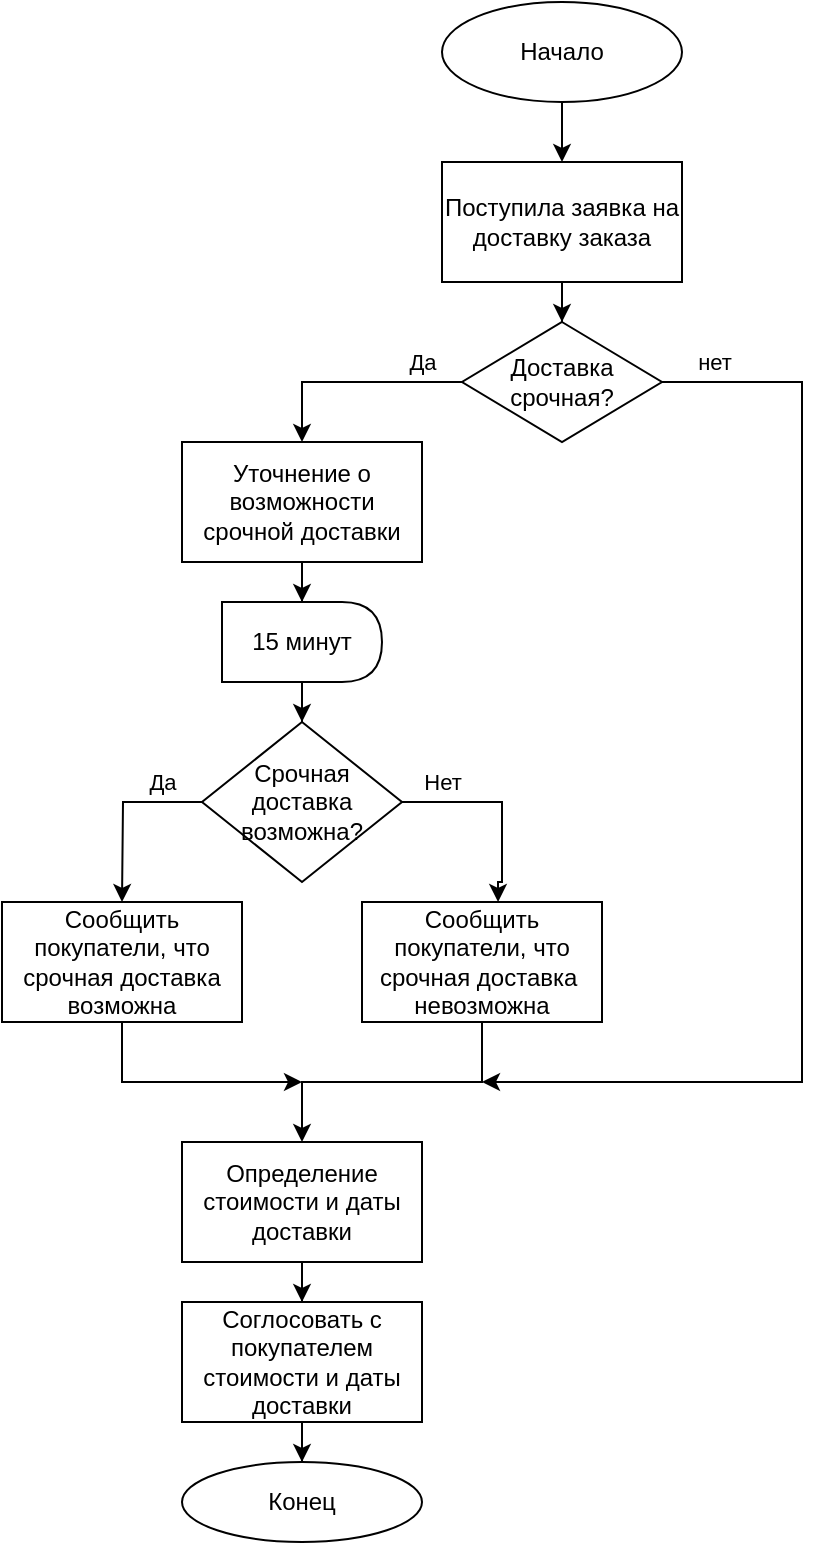 <mxfile version="22.1.2" type="device">
  <diagram name="Страница — 1" id="UMzArCzicO5cSH3aOGD1">
    <mxGraphModel dx="1098" dy="820" grid="1" gridSize="10" guides="1" tooltips="1" connect="1" arrows="1" fold="1" page="1" pageScale="1" pageWidth="827" pageHeight="1169" math="0" shadow="0">
      <root>
        <mxCell id="0" />
        <mxCell id="1" parent="0" />
        <mxCell id="-Dqo814arQrB2Q1VZ7Oq-10" style="edgeStyle=orthogonalEdgeStyle;rounded=0;orthogonalLoop=1;jettySize=auto;html=1;entryX=0.5;entryY=0;entryDx=0;entryDy=0;" edge="1" parent="1" source="-Dqo814arQrB2Q1VZ7Oq-1" target="-Dqo814arQrB2Q1VZ7Oq-3">
          <mxGeometry relative="1" as="geometry" />
        </mxCell>
        <mxCell id="-Dqo814arQrB2Q1VZ7Oq-1" value="Начало" style="ellipse;whiteSpace=wrap;html=1;" vertex="1" parent="1">
          <mxGeometry x="370" y="100" width="120" height="50" as="geometry" />
        </mxCell>
        <mxCell id="-Dqo814arQrB2Q1VZ7Oq-11" style="edgeStyle=orthogonalEdgeStyle;rounded=0;orthogonalLoop=1;jettySize=auto;html=1;" edge="1" parent="1" source="-Dqo814arQrB2Q1VZ7Oq-3" target="-Dqo814arQrB2Q1VZ7Oq-4">
          <mxGeometry relative="1" as="geometry" />
        </mxCell>
        <mxCell id="-Dqo814arQrB2Q1VZ7Oq-3" value="Поступила заявка на доставку заказа" style="rounded=0;whiteSpace=wrap;html=1;" vertex="1" parent="1">
          <mxGeometry x="370" y="180" width="120" height="60" as="geometry" />
        </mxCell>
        <mxCell id="-Dqo814arQrB2Q1VZ7Oq-12" style="edgeStyle=orthogonalEdgeStyle;rounded=0;orthogonalLoop=1;jettySize=auto;html=1;entryX=0.5;entryY=0;entryDx=0;entryDy=0;" edge="1" parent="1" source="-Dqo814arQrB2Q1VZ7Oq-4" target="-Dqo814arQrB2Q1VZ7Oq-5">
          <mxGeometry relative="1" as="geometry" />
        </mxCell>
        <mxCell id="-Dqo814arQrB2Q1VZ7Oq-26" value="Да" style="edgeLabel;html=1;align=center;verticalAlign=middle;resizable=0;points=[];" vertex="1" connectable="0" parent="-Dqo814arQrB2Q1VZ7Oq-12">
          <mxGeometry x="-0.273" relative="1" as="geometry">
            <mxPoint x="20" y="-10" as="offset" />
          </mxGeometry>
        </mxCell>
        <mxCell id="-Dqo814arQrB2Q1VZ7Oq-24" style="edgeStyle=orthogonalEdgeStyle;rounded=0;orthogonalLoop=1;jettySize=auto;html=1;" edge="1" parent="1" source="-Dqo814arQrB2Q1VZ7Oq-4">
          <mxGeometry relative="1" as="geometry">
            <mxPoint x="390" y="640" as="targetPoint" />
            <Array as="points">
              <mxPoint x="550" y="290" />
              <mxPoint x="550" y="640" />
            </Array>
          </mxGeometry>
        </mxCell>
        <mxCell id="-Dqo814arQrB2Q1VZ7Oq-25" value="нет" style="edgeLabel;html=1;align=center;verticalAlign=middle;resizable=0;points=[];" vertex="1" connectable="0" parent="-Dqo814arQrB2Q1VZ7Oq-24">
          <mxGeometry x="-0.898" y="-1" relative="1" as="geometry">
            <mxPoint x="-4" y="-11" as="offset" />
          </mxGeometry>
        </mxCell>
        <mxCell id="-Dqo814arQrB2Q1VZ7Oq-4" value="Доставка срочная?" style="rhombus;whiteSpace=wrap;html=1;" vertex="1" parent="1">
          <mxGeometry x="380" y="260" width="100" height="60" as="geometry" />
        </mxCell>
        <mxCell id="-Dqo814arQrB2Q1VZ7Oq-13" style="edgeStyle=orthogonalEdgeStyle;rounded=0;orthogonalLoop=1;jettySize=auto;html=1;" edge="1" parent="1" source="-Dqo814arQrB2Q1VZ7Oq-5" target="-Dqo814arQrB2Q1VZ7Oq-6">
          <mxGeometry relative="1" as="geometry" />
        </mxCell>
        <mxCell id="-Dqo814arQrB2Q1VZ7Oq-5" value="Уточнение о возможности срочной доставки" style="rounded=0;whiteSpace=wrap;html=1;" vertex="1" parent="1">
          <mxGeometry x="240" y="320" width="120" height="60" as="geometry" />
        </mxCell>
        <mxCell id="-Dqo814arQrB2Q1VZ7Oq-14" style="edgeStyle=orthogonalEdgeStyle;rounded=0;orthogonalLoop=1;jettySize=auto;html=1;" edge="1" parent="1" source="-Dqo814arQrB2Q1VZ7Oq-6" target="-Dqo814arQrB2Q1VZ7Oq-7">
          <mxGeometry relative="1" as="geometry" />
        </mxCell>
        <mxCell id="-Dqo814arQrB2Q1VZ7Oq-6" value="15 минут" style="shape=delay;whiteSpace=wrap;html=1;" vertex="1" parent="1">
          <mxGeometry x="260" y="400" width="80" height="40" as="geometry" />
        </mxCell>
        <mxCell id="-Dqo814arQrB2Q1VZ7Oq-15" style="edgeStyle=orthogonalEdgeStyle;rounded=0;orthogonalLoop=1;jettySize=auto;html=1;" edge="1" parent="1" source="-Dqo814arQrB2Q1VZ7Oq-7">
          <mxGeometry relative="1" as="geometry">
            <mxPoint x="210" y="550" as="targetPoint" />
          </mxGeometry>
        </mxCell>
        <mxCell id="-Dqo814arQrB2Q1VZ7Oq-27" value="Да" style="edgeLabel;html=1;align=center;verticalAlign=middle;resizable=0;points=[];" vertex="1" connectable="0" parent="-Dqo814arQrB2Q1VZ7Oq-15">
          <mxGeometry x="-0.374" y="-3" relative="1" as="geometry">
            <mxPoint x="8" y="-7" as="offset" />
          </mxGeometry>
        </mxCell>
        <mxCell id="-Dqo814arQrB2Q1VZ7Oq-7" value="Срочная доставка возможна?" style="rhombus;whiteSpace=wrap;html=1;" vertex="1" parent="1">
          <mxGeometry x="250" y="460" width="100" height="80" as="geometry" />
        </mxCell>
        <mxCell id="-Dqo814arQrB2Q1VZ7Oq-19" style="edgeStyle=orthogonalEdgeStyle;rounded=0;orthogonalLoop=1;jettySize=auto;html=1;" edge="1" parent="1" source="-Dqo814arQrB2Q1VZ7Oq-8">
          <mxGeometry relative="1" as="geometry">
            <mxPoint x="300" y="640" as="targetPoint" />
            <Array as="points">
              <mxPoint x="210" y="640" />
            </Array>
          </mxGeometry>
        </mxCell>
        <mxCell id="-Dqo814arQrB2Q1VZ7Oq-8" value="Сообщить покупатели, что срочная доставка возможна" style="rounded=0;whiteSpace=wrap;html=1;" vertex="1" parent="1">
          <mxGeometry x="150" y="550" width="120" height="60" as="geometry" />
        </mxCell>
        <mxCell id="-Dqo814arQrB2Q1VZ7Oq-18" style="edgeStyle=orthogonalEdgeStyle;rounded=0;orthogonalLoop=1;jettySize=auto;html=1;entryX=0.5;entryY=0;entryDx=0;entryDy=0;" edge="1" parent="1" source="-Dqo814arQrB2Q1VZ7Oq-9" target="-Dqo814arQrB2Q1VZ7Oq-17">
          <mxGeometry relative="1" as="geometry" />
        </mxCell>
        <mxCell id="-Dqo814arQrB2Q1VZ7Oq-9" value="Сообщить покупатели, что срочная доставка&amp;nbsp; невозможна" style="rounded=0;whiteSpace=wrap;html=1;" vertex="1" parent="1">
          <mxGeometry x="330" y="550" width="120" height="60" as="geometry" />
        </mxCell>
        <mxCell id="-Dqo814arQrB2Q1VZ7Oq-16" style="edgeStyle=orthogonalEdgeStyle;rounded=0;orthogonalLoop=1;jettySize=auto;html=1;entryX=0.567;entryY=0;entryDx=0;entryDy=0;entryPerimeter=0;" edge="1" parent="1" source="-Dqo814arQrB2Q1VZ7Oq-7" target="-Dqo814arQrB2Q1VZ7Oq-9">
          <mxGeometry relative="1" as="geometry">
            <Array as="points">
              <mxPoint x="400" y="500" />
              <mxPoint x="400" y="540" />
              <mxPoint x="398" y="540" />
            </Array>
          </mxGeometry>
        </mxCell>
        <mxCell id="-Dqo814arQrB2Q1VZ7Oq-28" value="Нет" style="edgeLabel;html=1;align=center;verticalAlign=middle;resizable=0;points=[];" vertex="1" connectable="0" parent="-Dqo814arQrB2Q1VZ7Oq-16">
          <mxGeometry x="-0.353" y="2" relative="1" as="geometry">
            <mxPoint x="-13" y="-8" as="offset" />
          </mxGeometry>
        </mxCell>
        <mxCell id="-Dqo814arQrB2Q1VZ7Oq-21" style="edgeStyle=orthogonalEdgeStyle;rounded=0;orthogonalLoop=1;jettySize=auto;html=1;" edge="1" parent="1" source="-Dqo814arQrB2Q1VZ7Oq-17" target="-Dqo814arQrB2Q1VZ7Oq-20">
          <mxGeometry relative="1" as="geometry" />
        </mxCell>
        <mxCell id="-Dqo814arQrB2Q1VZ7Oq-17" value="Определение стоимости и даты доставки" style="rounded=0;whiteSpace=wrap;html=1;" vertex="1" parent="1">
          <mxGeometry x="240" y="670" width="120" height="60" as="geometry" />
        </mxCell>
        <mxCell id="-Dqo814arQrB2Q1VZ7Oq-23" style="edgeStyle=orthogonalEdgeStyle;rounded=0;orthogonalLoop=1;jettySize=auto;html=1;entryX=0.5;entryY=0;entryDx=0;entryDy=0;" edge="1" parent="1" source="-Dqo814arQrB2Q1VZ7Oq-20" target="-Dqo814arQrB2Q1VZ7Oq-22">
          <mxGeometry relative="1" as="geometry" />
        </mxCell>
        <mxCell id="-Dqo814arQrB2Q1VZ7Oq-20" value="Соглосовать с покупателем стоимости и даты доставки" style="rounded=0;whiteSpace=wrap;html=1;" vertex="1" parent="1">
          <mxGeometry x="240" y="750" width="120" height="60" as="geometry" />
        </mxCell>
        <mxCell id="-Dqo814arQrB2Q1VZ7Oq-22" value="Конец" style="ellipse;whiteSpace=wrap;html=1;" vertex="1" parent="1">
          <mxGeometry x="240" y="830" width="120" height="40" as="geometry" />
        </mxCell>
      </root>
    </mxGraphModel>
  </diagram>
</mxfile>
